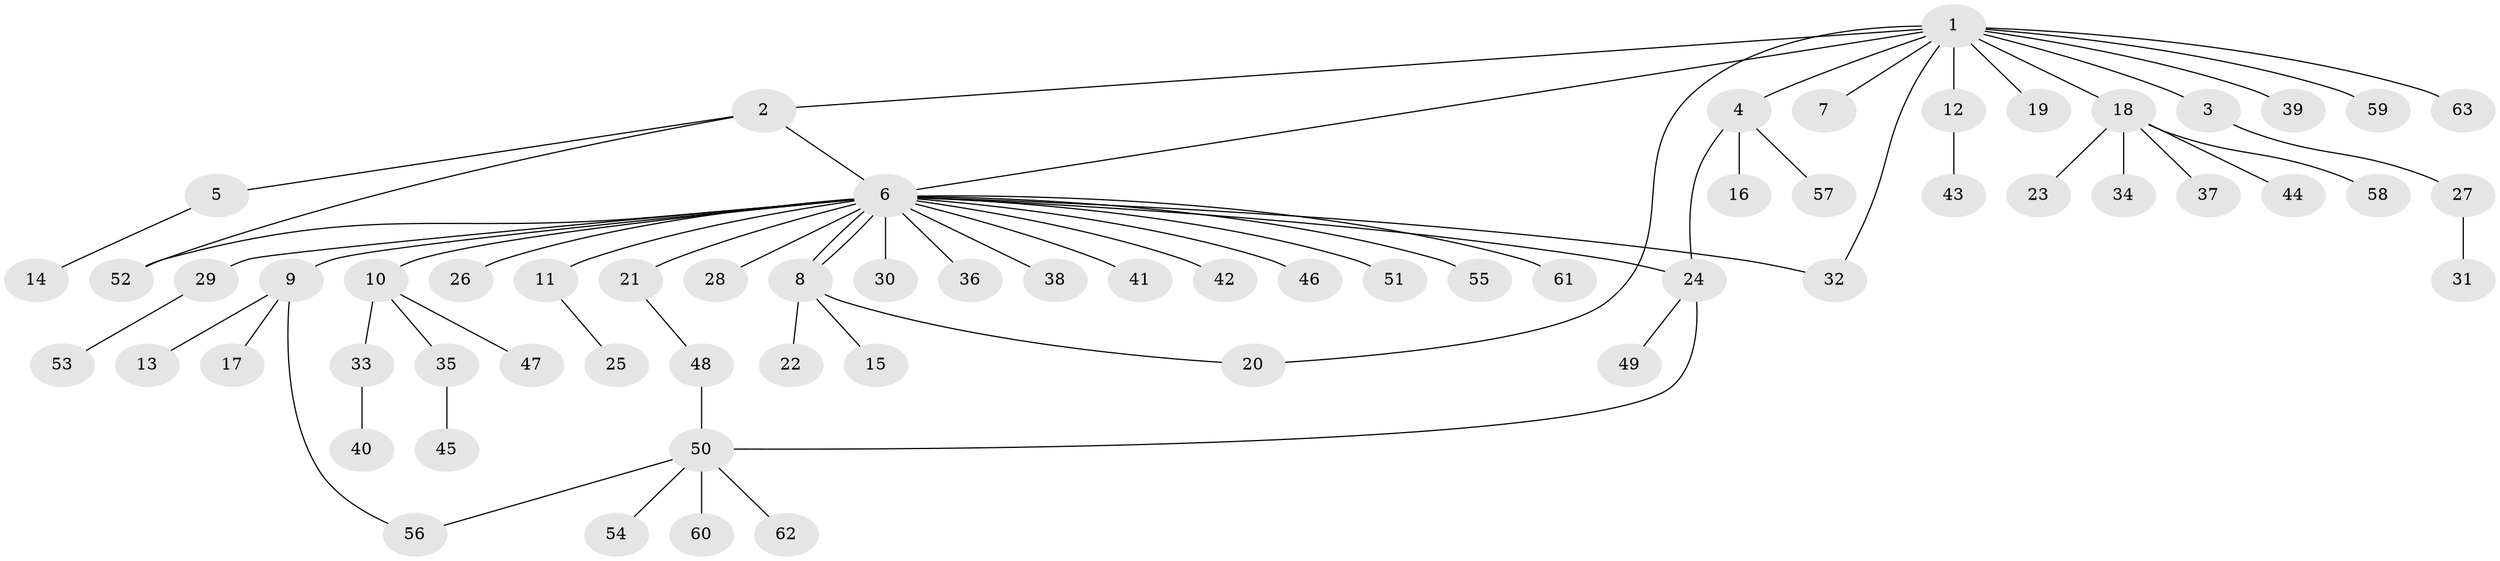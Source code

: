 // Generated by graph-tools (version 1.1) at 2025/35/03/09/25 02:35:52]
// undirected, 63 vertices, 70 edges
graph export_dot {
graph [start="1"]
  node [color=gray90,style=filled];
  1;
  2;
  3;
  4;
  5;
  6;
  7;
  8;
  9;
  10;
  11;
  12;
  13;
  14;
  15;
  16;
  17;
  18;
  19;
  20;
  21;
  22;
  23;
  24;
  25;
  26;
  27;
  28;
  29;
  30;
  31;
  32;
  33;
  34;
  35;
  36;
  37;
  38;
  39;
  40;
  41;
  42;
  43;
  44;
  45;
  46;
  47;
  48;
  49;
  50;
  51;
  52;
  53;
  54;
  55;
  56;
  57;
  58;
  59;
  60;
  61;
  62;
  63;
  1 -- 2;
  1 -- 3;
  1 -- 4;
  1 -- 6;
  1 -- 7;
  1 -- 12;
  1 -- 18;
  1 -- 19;
  1 -- 20;
  1 -- 32;
  1 -- 39;
  1 -- 59;
  1 -- 63;
  2 -- 5;
  2 -- 6;
  2 -- 52;
  3 -- 27;
  4 -- 16;
  4 -- 24;
  4 -- 57;
  5 -- 14;
  6 -- 8;
  6 -- 8;
  6 -- 9;
  6 -- 10;
  6 -- 11;
  6 -- 21;
  6 -- 24;
  6 -- 26;
  6 -- 28;
  6 -- 29;
  6 -- 30;
  6 -- 32;
  6 -- 36;
  6 -- 38;
  6 -- 41;
  6 -- 42;
  6 -- 46;
  6 -- 51;
  6 -- 52;
  6 -- 55;
  6 -- 61;
  8 -- 15;
  8 -- 20;
  8 -- 22;
  9 -- 13;
  9 -- 17;
  9 -- 56;
  10 -- 33;
  10 -- 35;
  10 -- 47;
  11 -- 25;
  12 -- 43;
  18 -- 23;
  18 -- 34;
  18 -- 37;
  18 -- 44;
  18 -- 58;
  21 -- 48;
  24 -- 49;
  24 -- 50;
  27 -- 31;
  29 -- 53;
  33 -- 40;
  35 -- 45;
  48 -- 50;
  50 -- 54;
  50 -- 56;
  50 -- 60;
  50 -- 62;
}
